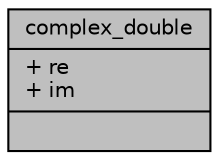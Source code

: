 digraph "complex_double"
{
 // LATEX_PDF_SIZE
  edge [fontname="Helvetica",fontsize="10",labelfontname="Helvetica",labelfontsize="10"];
  node [fontname="Helvetica",fontsize="10",shape=record];
  Node1 [label="{complex_double\n|+ re\l+ im\l|}",height=0.2,width=0.4,color="black", fillcolor="grey75", style="filled", fontcolor="black",tooltip="Defines 128-bit complex structure; both real part and image part have 64 bit width."];
}
